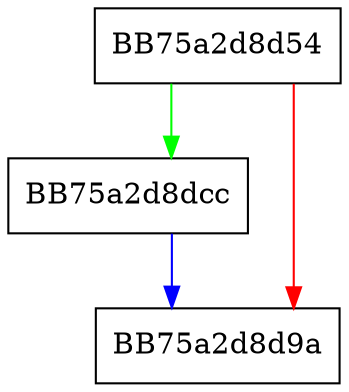 digraph RVA {
  node [shape="box"];
  graph [splines=ortho];
  BB75a2d8d54 -> BB75a2d8dcc [color="green"];
  BB75a2d8d54 -> BB75a2d8d9a [color="red"];
  BB75a2d8dcc -> BB75a2d8d9a [color="blue"];
}